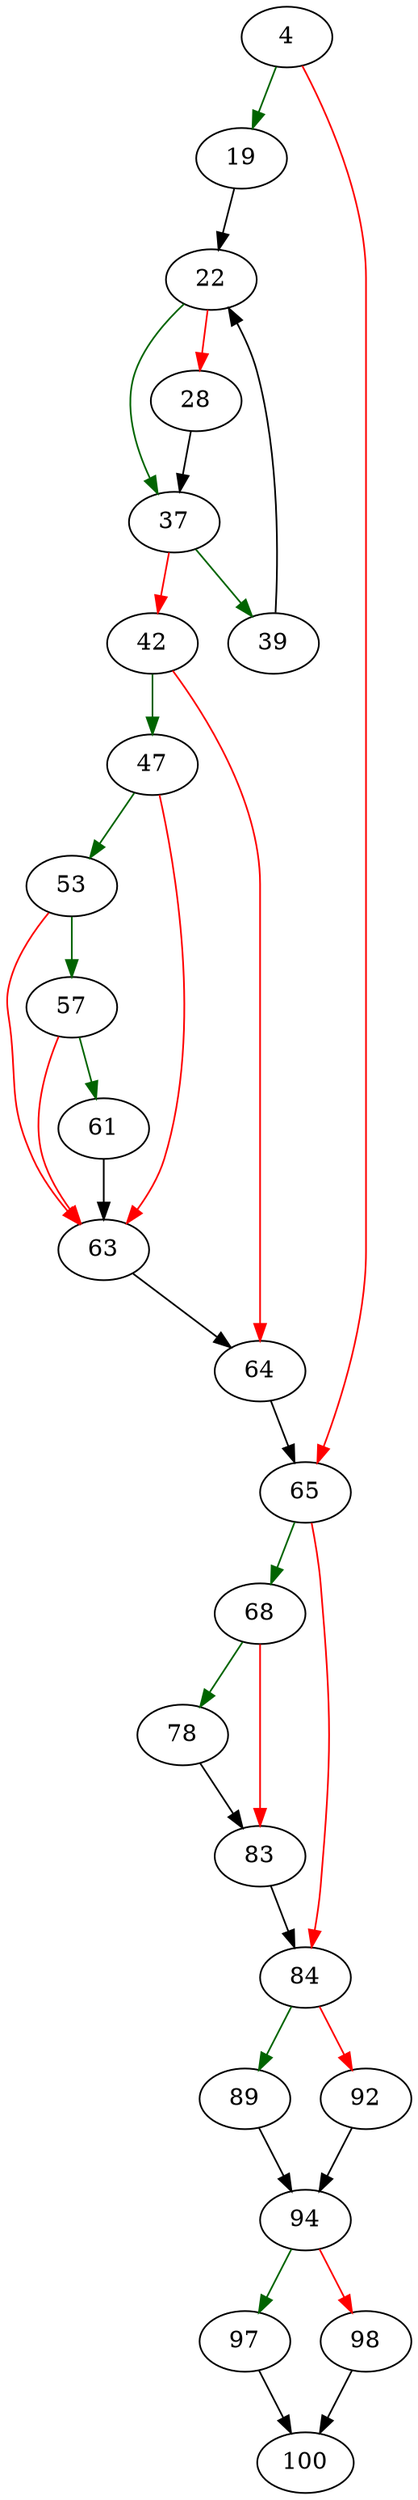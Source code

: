 strict digraph "getOverflowPage" {
	// Node definitions.
	4 [entry=true];
	19;
	65;
	22;
	37;
	28;
	39;
	42;
	47;
	64;
	53;
	63;
	57;
	61;
	68;
	84;
	78;
	83;
	89;
	92;
	94;
	97;
	98;
	100;

	// Edge definitions.
	4 -> 19 [
		color=darkgreen
		cond=true
	];
	4 -> 65 [
		color=red
		cond=false
	];
	19 -> 22;
	65 -> 68 [
		color=darkgreen
		cond=true
	];
	65 -> 84 [
		color=red
		cond=false
	];
	22 -> 37 [
		color=darkgreen
		cond=true
	];
	22 -> 28 [
		color=red
		cond=false
	];
	37 -> 39 [
		color=darkgreen
		cond=true
	];
	37 -> 42 [
		color=red
		cond=false
	];
	28 -> 37;
	39 -> 22;
	42 -> 47 [
		color=darkgreen
		cond=true
	];
	42 -> 64 [
		color=red
		cond=false
	];
	47 -> 53 [
		color=darkgreen
		cond=true
	];
	47 -> 63 [
		color=red
		cond=false
	];
	64 -> 65;
	53 -> 63 [
		color=red
		cond=false
	];
	53 -> 57 [
		color=darkgreen
		cond=true
	];
	63 -> 64;
	57 -> 63 [
		color=red
		cond=false
	];
	57 -> 61 [
		color=darkgreen
		cond=true
	];
	61 -> 63;
	68 -> 78 [
		color=darkgreen
		cond=true
	];
	68 -> 83 [
		color=red
		cond=false
	];
	84 -> 89 [
		color=darkgreen
		cond=true
	];
	84 -> 92 [
		color=red
		cond=false
	];
	78 -> 83;
	83 -> 84;
	89 -> 94;
	92 -> 94;
	94 -> 97 [
		color=darkgreen
		cond=true
	];
	94 -> 98 [
		color=red
		cond=false
	];
	97 -> 100;
	98 -> 100;
}